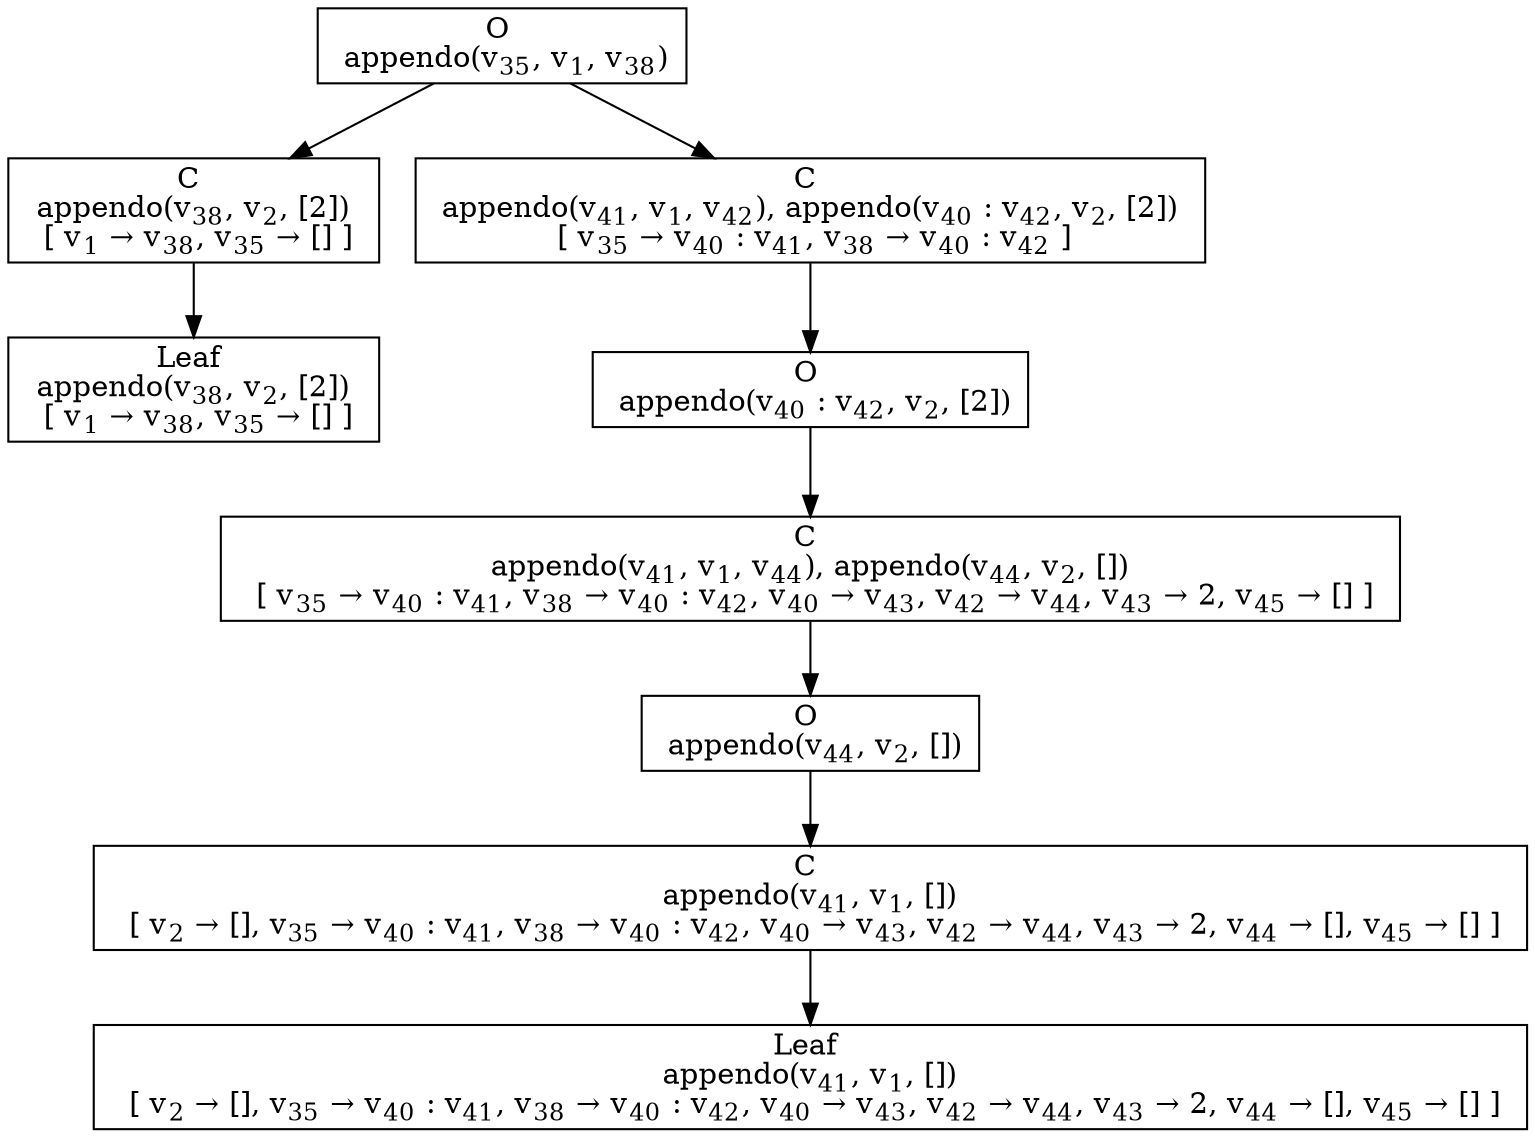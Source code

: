 digraph {
    graph [rankdir=TB
          ,bgcolor=transparent];
    node [shape=box
         ,fillcolor=white
         ,style=filled];
    0 [label=<O <BR/> appendo(v<SUB>35</SUB>, v<SUB>1</SUB>, v<SUB>38</SUB>)>];
    1 [label=<C <BR/> appendo(v<SUB>38</SUB>, v<SUB>2</SUB>, [2]) <BR/>  [ v<SUB>1</SUB> &rarr; v<SUB>38</SUB>, v<SUB>35</SUB> &rarr; [] ] >];
    2 [label=<C <BR/> appendo(v<SUB>41</SUB>, v<SUB>1</SUB>, v<SUB>42</SUB>), appendo(v<SUB>40</SUB> : v<SUB>42</SUB>, v<SUB>2</SUB>, [2]) <BR/>  [ v<SUB>35</SUB> &rarr; v<SUB>40</SUB> : v<SUB>41</SUB>, v<SUB>38</SUB> &rarr; v<SUB>40</SUB> : v<SUB>42</SUB> ] >];
    3 [label=<Leaf <BR/> appendo(v<SUB>38</SUB>, v<SUB>2</SUB>, [2]) <BR/>  [ v<SUB>1</SUB> &rarr; v<SUB>38</SUB>, v<SUB>35</SUB> &rarr; [] ] >];
    4 [label=<O <BR/> appendo(v<SUB>40</SUB> : v<SUB>42</SUB>, v<SUB>2</SUB>, [2])>];
    5 [label=<C <BR/> appendo(v<SUB>41</SUB>, v<SUB>1</SUB>, v<SUB>44</SUB>), appendo(v<SUB>44</SUB>, v<SUB>2</SUB>, []) <BR/>  [ v<SUB>35</SUB> &rarr; v<SUB>40</SUB> : v<SUB>41</SUB>, v<SUB>38</SUB> &rarr; v<SUB>40</SUB> : v<SUB>42</SUB>, v<SUB>40</SUB> &rarr; v<SUB>43</SUB>, v<SUB>42</SUB> &rarr; v<SUB>44</SUB>, v<SUB>43</SUB> &rarr; 2, v<SUB>45</SUB> &rarr; [] ] >];
    6 [label=<O <BR/> appendo(v<SUB>44</SUB>, v<SUB>2</SUB>, [])>];
    7 [label=<C <BR/> appendo(v<SUB>41</SUB>, v<SUB>1</SUB>, []) <BR/>  [ v<SUB>2</SUB> &rarr; [], v<SUB>35</SUB> &rarr; v<SUB>40</SUB> : v<SUB>41</SUB>, v<SUB>38</SUB> &rarr; v<SUB>40</SUB> : v<SUB>42</SUB>, v<SUB>40</SUB> &rarr; v<SUB>43</SUB>, v<SUB>42</SUB> &rarr; v<SUB>44</SUB>, v<SUB>43</SUB> &rarr; 2, v<SUB>44</SUB> &rarr; [], v<SUB>45</SUB> &rarr; [] ] >];
    8 [label=<Leaf <BR/> appendo(v<SUB>41</SUB>, v<SUB>1</SUB>, []) <BR/>  [ v<SUB>2</SUB> &rarr; [], v<SUB>35</SUB> &rarr; v<SUB>40</SUB> : v<SUB>41</SUB>, v<SUB>38</SUB> &rarr; v<SUB>40</SUB> : v<SUB>42</SUB>, v<SUB>40</SUB> &rarr; v<SUB>43</SUB>, v<SUB>42</SUB> &rarr; v<SUB>44</SUB>, v<SUB>43</SUB> &rarr; 2, v<SUB>44</SUB> &rarr; [], v<SUB>45</SUB> &rarr; [] ] >];
    0 -> 1 [label=""];
    0 -> 2 [label=""];
    1 -> 3 [label=""];
    2 -> 4 [label=""];
    4 -> 5 [label=""];
    5 -> 6 [label=""];
    6 -> 7 [label=""];
    7 -> 8 [label=""];
}